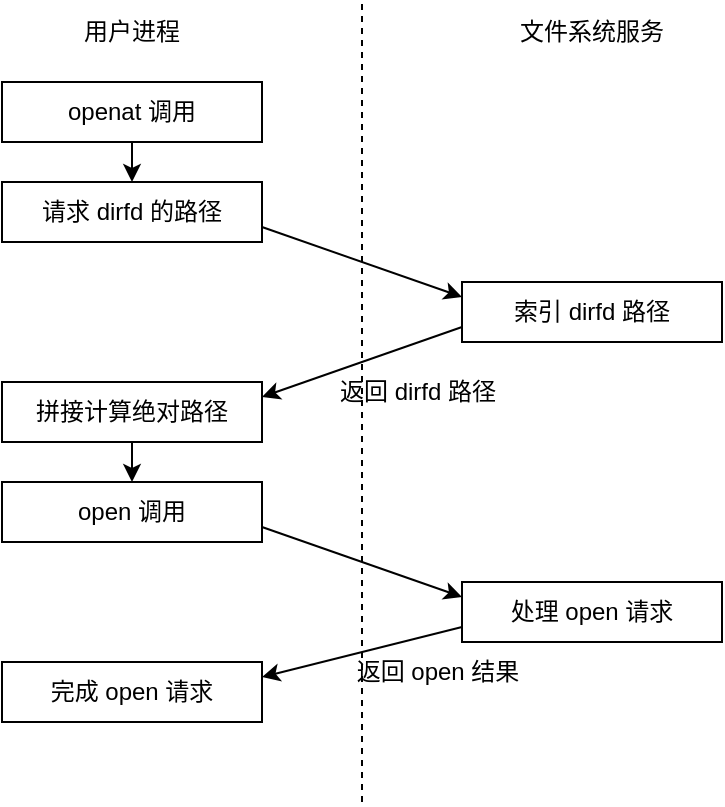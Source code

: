 <mxfile version="20.6.0" type="github">
  <diagram id="rbzb1IYH0YXPm8ha6Nh5" name="第 1 页">
    <mxGraphModel dx="870" dy="594" grid="1" gridSize="10" guides="1" tooltips="1" connect="1" arrows="1" fold="1" page="1" pageScale="1" pageWidth="827" pageHeight="1169" math="0" shadow="0">
      <root>
        <mxCell id="0" />
        <mxCell id="1" parent="0" />
        <mxCell id="4RKRX7I9rkrcG7WYynrb-13" style="edgeStyle=none;rounded=0;orthogonalLoop=1;jettySize=auto;html=1;exitX=0.5;exitY=1;exitDx=0;exitDy=0;entryX=0.5;entryY=0;entryDx=0;entryDy=0;" edge="1" parent="1" source="4RKRX7I9rkrcG7WYynrb-1" target="4RKRX7I9rkrcG7WYynrb-5">
          <mxGeometry relative="1" as="geometry" />
        </mxCell>
        <mxCell id="4RKRX7I9rkrcG7WYynrb-1" value="openat 调用" style="rounded=0;whiteSpace=wrap;html=1;" vertex="1" parent="1">
          <mxGeometry x="140" y="120" width="130" height="30" as="geometry" />
        </mxCell>
        <mxCell id="4RKRX7I9rkrcG7WYynrb-2" value="" style="endArrow=none;dashed=1;html=1;rounded=0;" edge="1" parent="1">
          <mxGeometry width="50" height="50" relative="1" as="geometry">
            <mxPoint x="320" y="480" as="sourcePoint" />
            <mxPoint x="320" y="80" as="targetPoint" />
          </mxGeometry>
        </mxCell>
        <mxCell id="4RKRX7I9rkrcG7WYynrb-3" value="用户进程" style="text;html=1;strokeColor=none;fillColor=none;align=center;verticalAlign=middle;whiteSpace=wrap;rounded=0;" vertex="1" parent="1">
          <mxGeometry x="175" y="80" width="60" height="30" as="geometry" />
        </mxCell>
        <mxCell id="4RKRX7I9rkrcG7WYynrb-4" value="文件系统服务" style="text;html=1;strokeColor=none;fillColor=none;align=center;verticalAlign=middle;whiteSpace=wrap;rounded=0;" vertex="1" parent="1">
          <mxGeometry x="385" y="80" width="100" height="30" as="geometry" />
        </mxCell>
        <mxCell id="4RKRX7I9rkrcG7WYynrb-7" style="rounded=0;orthogonalLoop=1;jettySize=auto;html=1;exitX=1;exitY=0.75;exitDx=0;exitDy=0;entryX=0;entryY=0.25;entryDx=0;entryDy=0;" edge="1" parent="1" source="4RKRX7I9rkrcG7WYynrb-5" target="4RKRX7I9rkrcG7WYynrb-6">
          <mxGeometry relative="1" as="geometry" />
        </mxCell>
        <mxCell id="4RKRX7I9rkrcG7WYynrb-5" value="请求 dirfd 的路径" style="rounded=0;whiteSpace=wrap;html=1;" vertex="1" parent="1">
          <mxGeometry x="140" y="170" width="130" height="30" as="geometry" />
        </mxCell>
        <mxCell id="4RKRX7I9rkrcG7WYynrb-12" style="edgeStyle=none;rounded=0;orthogonalLoop=1;jettySize=auto;html=1;exitX=0;exitY=0.75;exitDx=0;exitDy=0;entryX=1;entryY=0.25;entryDx=0;entryDy=0;" edge="1" parent="1" source="4RKRX7I9rkrcG7WYynrb-6" target="4RKRX7I9rkrcG7WYynrb-9">
          <mxGeometry relative="1" as="geometry" />
        </mxCell>
        <mxCell id="4RKRX7I9rkrcG7WYynrb-6" value="索引 dirfd 路径" style="rounded=0;whiteSpace=wrap;html=1;" vertex="1" parent="1">
          <mxGeometry x="370" y="220" width="130" height="30" as="geometry" />
        </mxCell>
        <mxCell id="4RKRX7I9rkrcG7WYynrb-14" style="edgeStyle=none;rounded=0;orthogonalLoop=1;jettySize=auto;html=1;exitX=0.5;exitY=1;exitDx=0;exitDy=0;entryX=0.5;entryY=0;entryDx=0;entryDy=0;" edge="1" parent="1" source="4RKRX7I9rkrcG7WYynrb-9" target="4RKRX7I9rkrcG7WYynrb-11">
          <mxGeometry relative="1" as="geometry" />
        </mxCell>
        <mxCell id="4RKRX7I9rkrcG7WYynrb-9" value="拼接计算绝对路径" style="rounded=0;whiteSpace=wrap;html=1;" vertex="1" parent="1">
          <mxGeometry x="140" y="270" width="130" height="30" as="geometry" />
        </mxCell>
        <mxCell id="4RKRX7I9rkrcG7WYynrb-17" style="edgeStyle=none;rounded=0;orthogonalLoop=1;jettySize=auto;html=1;exitX=1;exitY=0.75;exitDx=0;exitDy=0;entryX=0;entryY=0.25;entryDx=0;entryDy=0;" edge="1" parent="1" source="4RKRX7I9rkrcG7WYynrb-11" target="4RKRX7I9rkrcG7WYynrb-15">
          <mxGeometry relative="1" as="geometry" />
        </mxCell>
        <mxCell id="4RKRX7I9rkrcG7WYynrb-11" value="open 调用" style="rounded=0;whiteSpace=wrap;html=1;" vertex="1" parent="1">
          <mxGeometry x="140" y="320" width="130" height="30" as="geometry" />
        </mxCell>
        <mxCell id="4RKRX7I9rkrcG7WYynrb-18" style="edgeStyle=none;rounded=0;orthogonalLoop=1;jettySize=auto;html=1;exitX=0;exitY=0.75;exitDx=0;exitDy=0;entryX=1;entryY=0.25;entryDx=0;entryDy=0;" edge="1" parent="1" source="4RKRX7I9rkrcG7WYynrb-15" target="4RKRX7I9rkrcG7WYynrb-16">
          <mxGeometry relative="1" as="geometry" />
        </mxCell>
        <mxCell id="4RKRX7I9rkrcG7WYynrb-15" value="处理 open 请求" style="rounded=0;whiteSpace=wrap;html=1;" vertex="1" parent="1">
          <mxGeometry x="370" y="370" width="130" height="30" as="geometry" />
        </mxCell>
        <mxCell id="4RKRX7I9rkrcG7WYynrb-16" value="完成 open 请求" style="rounded=0;whiteSpace=wrap;html=1;" vertex="1" parent="1">
          <mxGeometry x="140" y="410" width="130" height="30" as="geometry" />
        </mxCell>
        <mxCell id="4RKRX7I9rkrcG7WYynrb-19" value="返回 dirfd 路径" style="text;html=1;strokeColor=none;fillColor=none;align=center;verticalAlign=middle;whiteSpace=wrap;rounded=0;" vertex="1" parent="1">
          <mxGeometry x="300" y="260" width="96" height="30" as="geometry" />
        </mxCell>
        <mxCell id="4RKRX7I9rkrcG7WYynrb-20" value="返回 open 结果" style="text;html=1;strokeColor=none;fillColor=none;align=center;verticalAlign=middle;whiteSpace=wrap;rounded=0;" vertex="1" parent="1">
          <mxGeometry x="310" y="400" width="96" height="30" as="geometry" />
        </mxCell>
      </root>
    </mxGraphModel>
  </diagram>
</mxfile>
